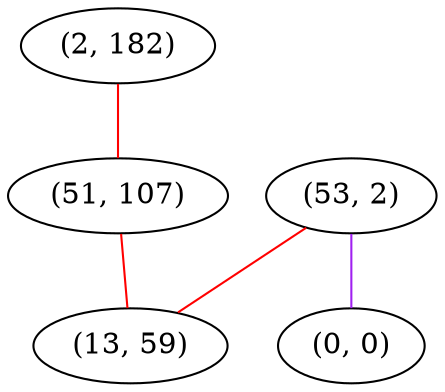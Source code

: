 graph "" {
"(2, 182)";
"(53, 2)";
"(51, 107)";
"(0, 0)";
"(13, 59)";
"(2, 182)" -- "(51, 107)"  [color=red, key=0, weight=1];
"(53, 2)" -- "(0, 0)"  [color=purple, key=0, weight=4];
"(53, 2)" -- "(13, 59)"  [color=red, key=0, weight=1];
"(51, 107)" -- "(13, 59)"  [color=red, key=0, weight=1];
}
